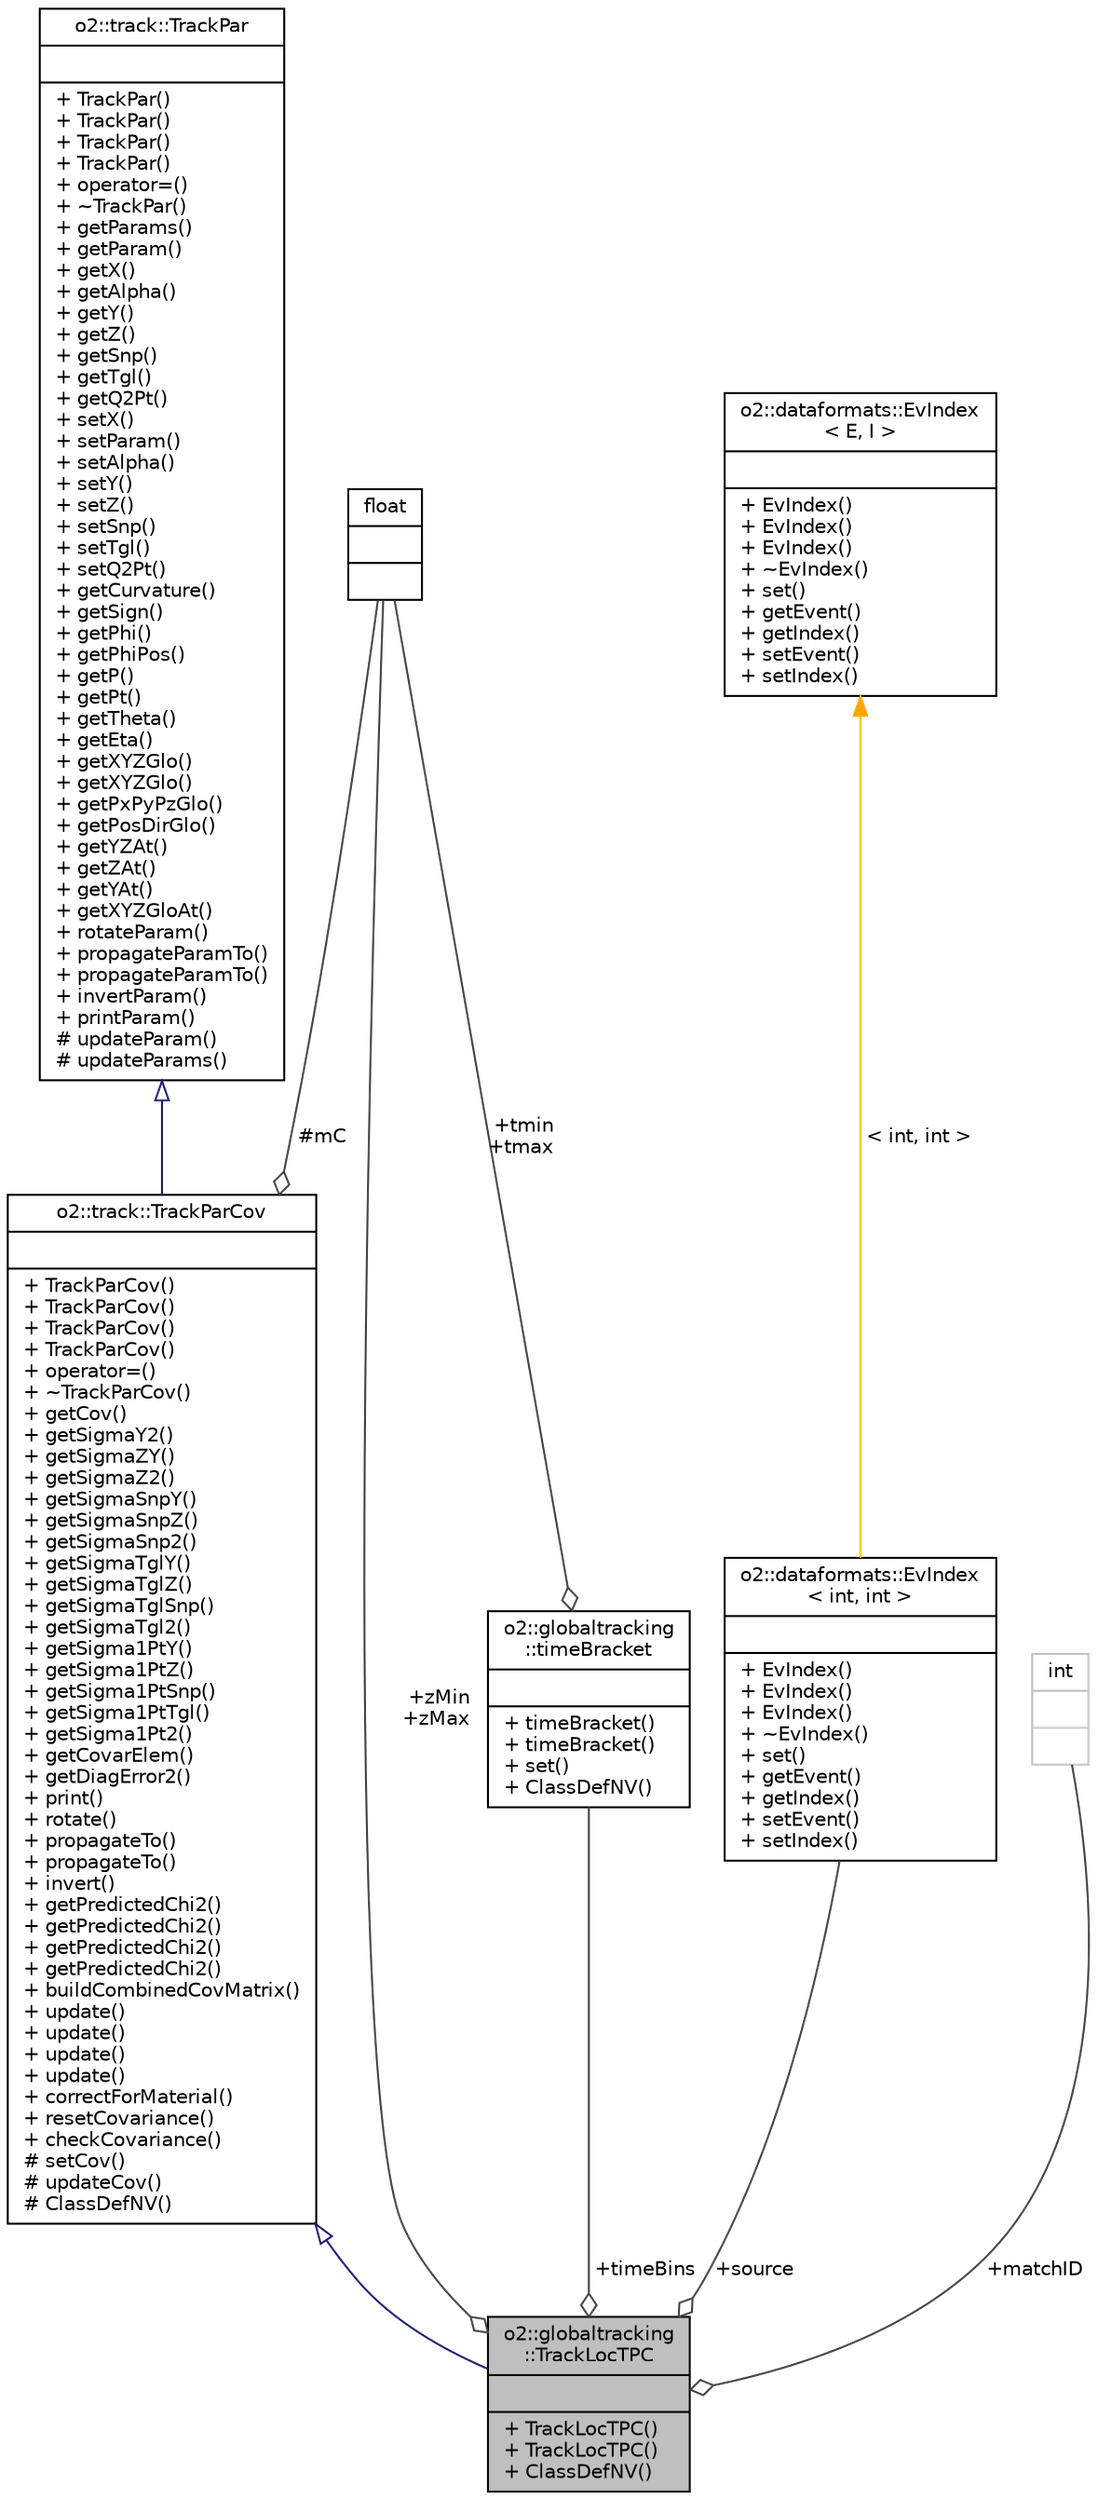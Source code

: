 digraph "o2::globaltracking::TrackLocTPC"
{
 // INTERACTIVE_SVG=YES
  bgcolor="transparent";
  edge [fontname="Helvetica",fontsize="10",labelfontname="Helvetica",labelfontsize="10"];
  node [fontname="Helvetica",fontsize="10",shape=record];
  Node1 [label="{o2::globaltracking\l::TrackLocTPC\n||+ TrackLocTPC()\l+ TrackLocTPC()\l+ ClassDefNV()\l}",height=0.2,width=0.4,color="black", fillcolor="grey75", style="filled" fontcolor="black"];
  Node2 -> Node1 [dir="back",color="midnightblue",fontsize="10",style="solid",arrowtail="onormal",fontname="Helvetica"];
  Node2 [label="{o2::track::TrackParCov\n||+ TrackParCov()\l+ TrackParCov()\l+ TrackParCov()\l+ TrackParCov()\l+ operator=()\l+ ~TrackParCov()\l+ getCov()\l+ getSigmaY2()\l+ getSigmaZY()\l+ getSigmaZ2()\l+ getSigmaSnpY()\l+ getSigmaSnpZ()\l+ getSigmaSnp2()\l+ getSigmaTglY()\l+ getSigmaTglZ()\l+ getSigmaTglSnp()\l+ getSigmaTgl2()\l+ getSigma1PtY()\l+ getSigma1PtZ()\l+ getSigma1PtSnp()\l+ getSigma1PtTgl()\l+ getSigma1Pt2()\l+ getCovarElem()\l+ getDiagError2()\l+ print()\l+ rotate()\l+ propagateTo()\l+ propagateTo()\l+ invert()\l+ getPredictedChi2()\l+ getPredictedChi2()\l+ getPredictedChi2()\l+ getPredictedChi2()\l+ buildCombinedCovMatrix()\l+ update()\l+ update()\l+ update()\l+ update()\l+ correctForMaterial()\l+ resetCovariance()\l+ checkCovariance()\l# setCov()\l# updateCov()\l# ClassDefNV()\l}",height=0.2,width=0.4,color="black",URL="$de/dea/classo2_1_1track_1_1TrackParCov.html"];
  Node3 -> Node2 [dir="back",color="midnightblue",fontsize="10",style="solid",arrowtail="onormal",fontname="Helvetica"];
  Node3 [label="{o2::track::TrackPar\n||+ TrackPar()\l+ TrackPar()\l+ TrackPar()\l+ TrackPar()\l+ operator=()\l+ ~TrackPar()\l+ getParams()\l+ getParam()\l+ getX()\l+ getAlpha()\l+ getY()\l+ getZ()\l+ getSnp()\l+ getTgl()\l+ getQ2Pt()\l+ setX()\l+ setParam()\l+ setAlpha()\l+ setY()\l+ setZ()\l+ setSnp()\l+ setTgl()\l+ setQ2Pt()\l+ getCurvature()\l+ getSign()\l+ getPhi()\l+ getPhiPos()\l+ getP()\l+ getPt()\l+ getTheta()\l+ getEta()\l+ getXYZGlo()\l+ getXYZGlo()\l+ getPxPyPzGlo()\l+ getPosDirGlo()\l+ getYZAt()\l+ getZAt()\l+ getYAt()\l+ getXYZGloAt()\l+ rotateParam()\l+ propagateParamTo()\l+ propagateParamTo()\l+ invertParam()\l+ printParam()\l# updateParam()\l# updateParams()\l}",height=0.2,width=0.4,color="black",URL="$dd/de2/classo2_1_1track_1_1TrackPar.html"];
  Node4 -> Node2 [color="grey25",fontsize="10",style="solid",label=" #mC" ,arrowhead="odiamond",fontname="Helvetica"];
  Node4 [label="{float\n||}",height=0.2,width=0.4,color="black",URL="$d4/dc3/classfloat.html"];
  Node5 -> Node1 [color="grey25",fontsize="10",style="solid",label=" +source" ,arrowhead="odiamond",fontname="Helvetica"];
  Node5 [label="{o2::dataformats::EvIndex\l\< int, int \>\n||+ EvIndex()\l+ EvIndex()\l+ EvIndex()\l+ ~EvIndex()\l+ set()\l+ getEvent()\l+ getIndex()\l+ setEvent()\l+ setIndex()\l}",height=0.2,width=0.4,color="black",URL="$d2/d74/classo2_1_1dataformats_1_1EvIndex.html"];
  Node6 -> Node5 [dir="back",color="orange",fontsize="10",style="solid",label=" \< int, int \>" ,fontname="Helvetica"];
  Node6 [label="{o2::dataformats::EvIndex\l\< E, I \>\n||+ EvIndex()\l+ EvIndex()\l+ EvIndex()\l+ ~EvIndex()\l+ set()\l+ getEvent()\l+ getIndex()\l+ setEvent()\l+ setIndex()\l}",height=0.2,width=0.4,color="black",URL="$d2/d74/classo2_1_1dataformats_1_1EvIndex.html"];
  Node4 -> Node1 [color="grey25",fontsize="10",style="solid",label=" +zMin\n+zMax" ,arrowhead="odiamond",fontname="Helvetica"];
  Node7 -> Node1 [color="grey25",fontsize="10",style="solid",label=" +matchID" ,arrowhead="odiamond",fontname="Helvetica"];
  Node7 [label="{int\n||}",height=0.2,width=0.4,color="grey75"];
  Node8 -> Node1 [color="grey25",fontsize="10",style="solid",label=" +timeBins" ,arrowhead="odiamond",fontname="Helvetica"];
  Node8 [label="{o2::globaltracking\l::timeBracket\n||+ timeBracket()\l+ timeBracket()\l+ set()\l+ ClassDefNV()\l}",height=0.2,width=0.4,color="black",URL="$d7/df2/structo2_1_1globaltracking_1_1timeBracket.html"];
  Node4 -> Node8 [color="grey25",fontsize="10",style="solid",label=" +tmin\n+tmax" ,arrowhead="odiamond",fontname="Helvetica"];
}

